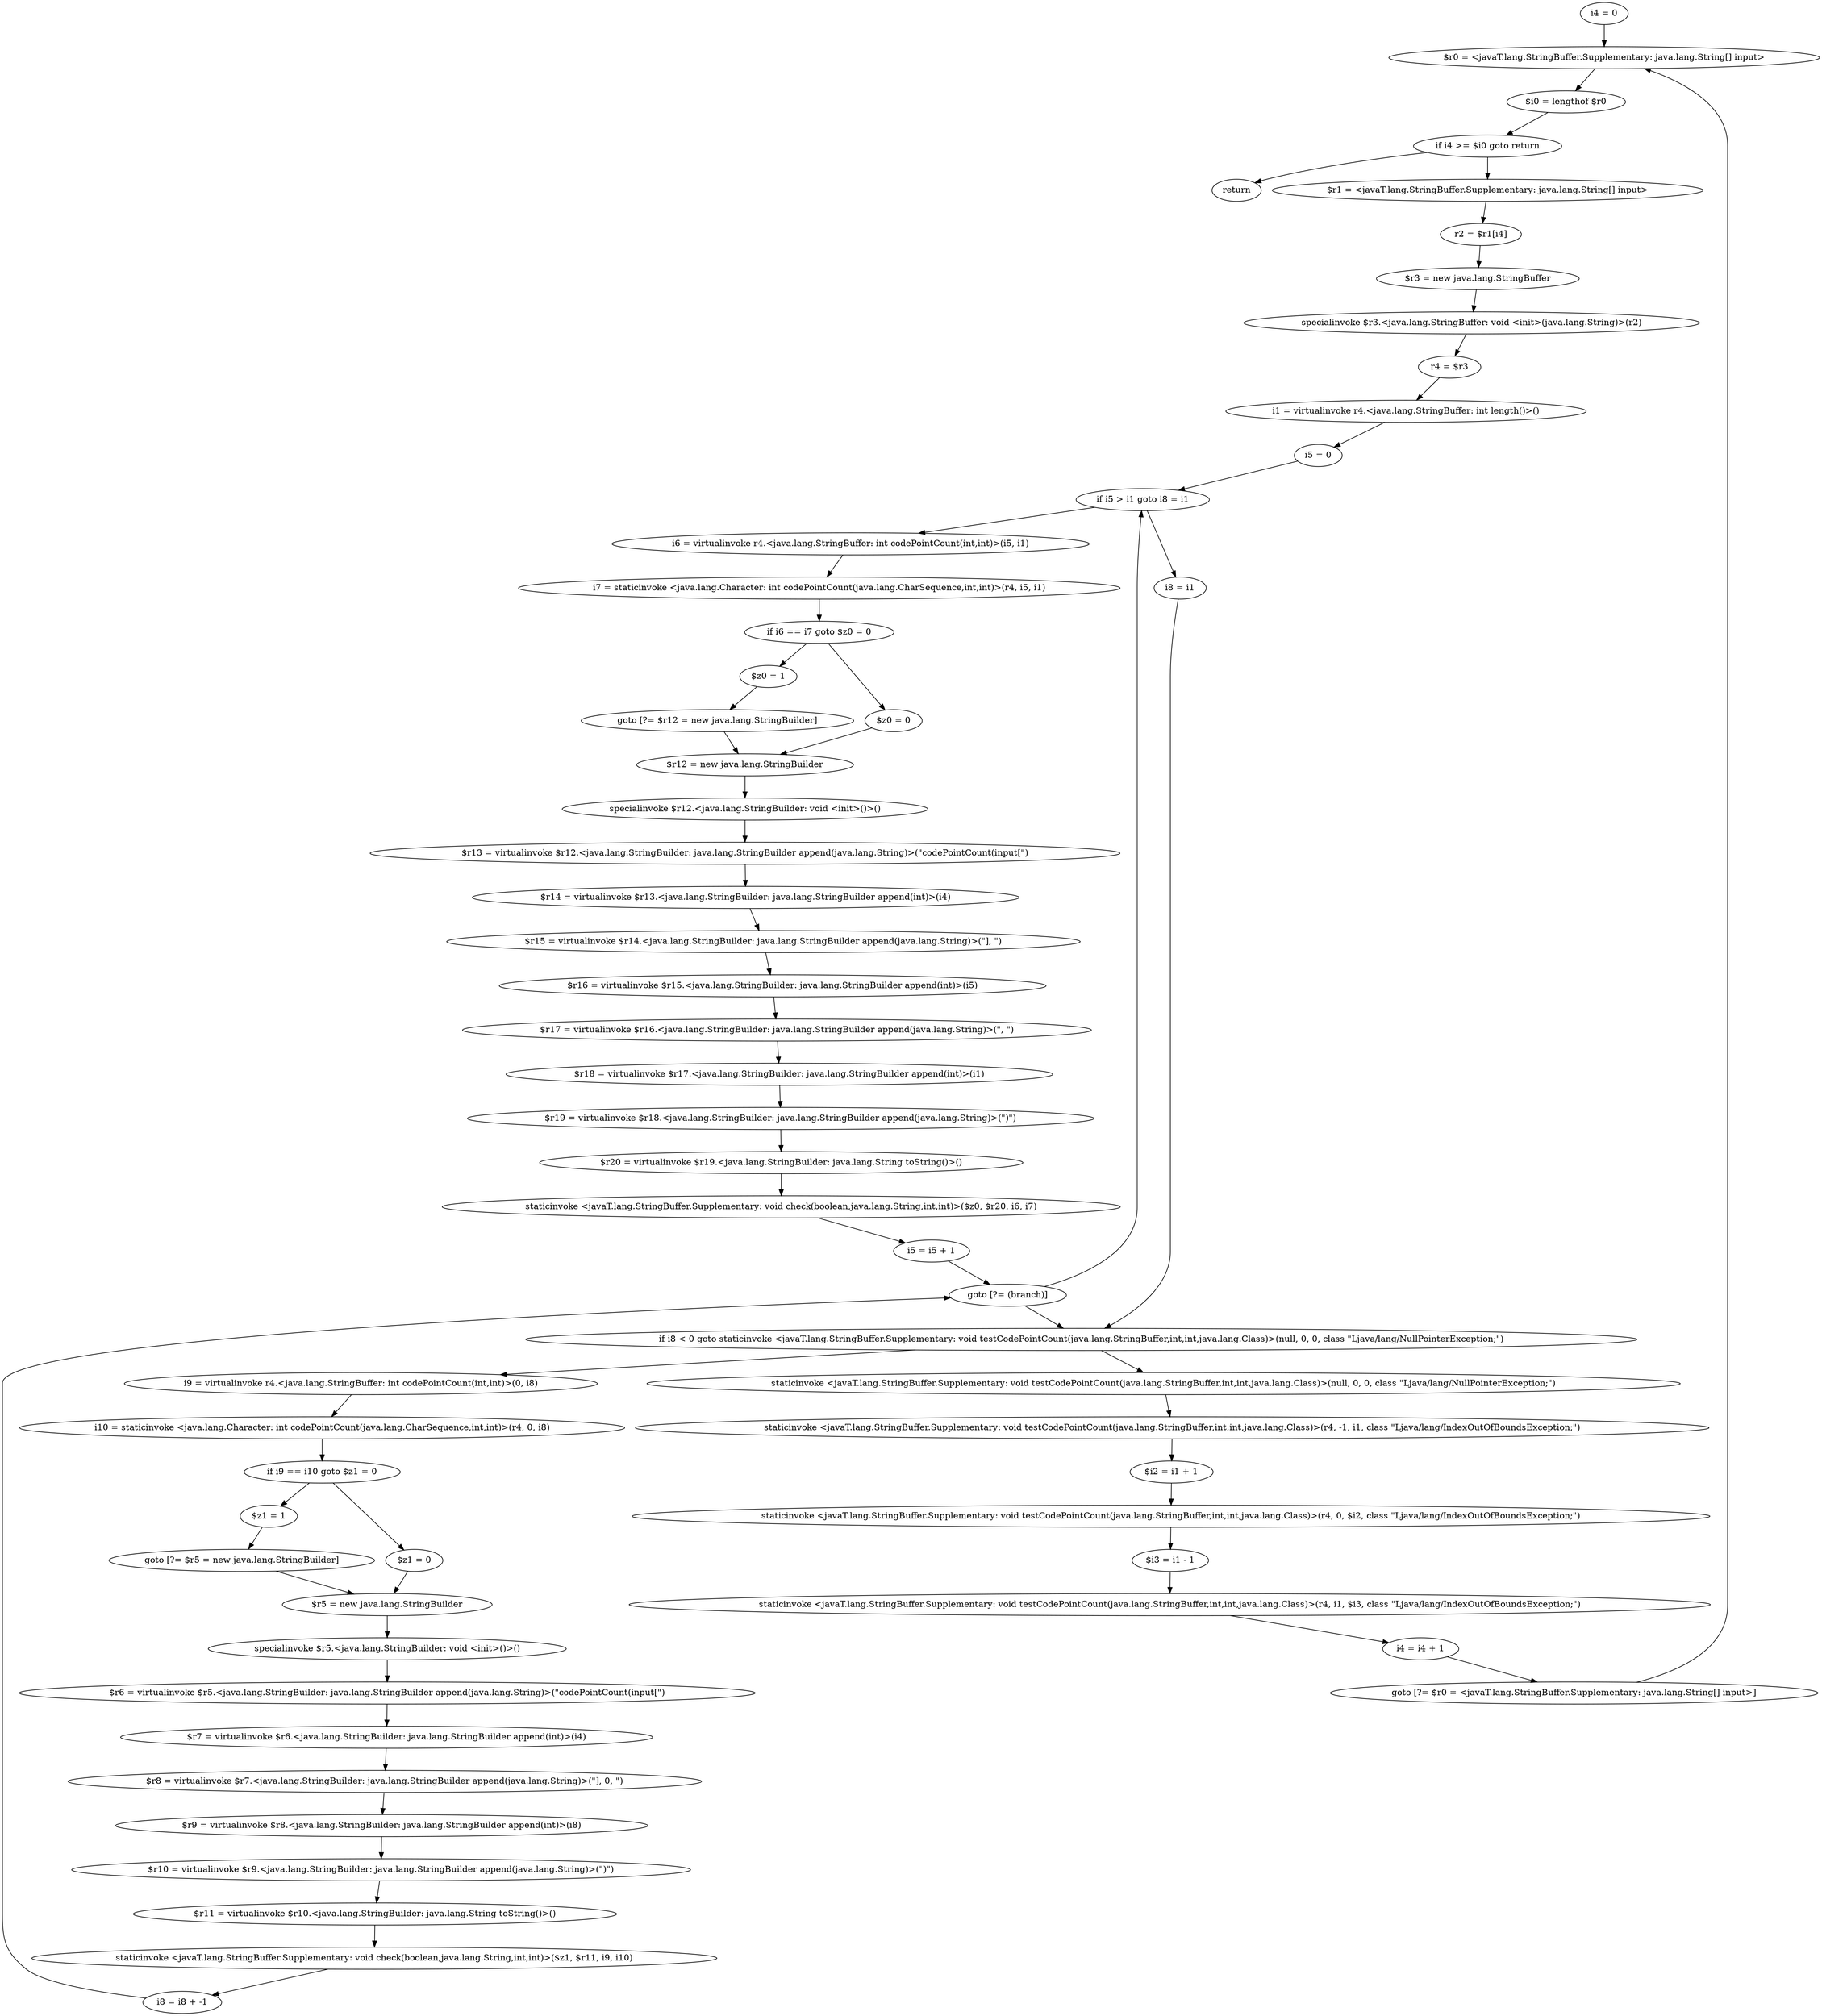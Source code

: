 digraph "unitGraph" {
    "i4 = 0"
    "$r0 = <javaT.lang.StringBuffer.Supplementary: java.lang.String[] input>"
    "$i0 = lengthof $r0"
    "if i4 >= $i0 goto return"
    "$r1 = <javaT.lang.StringBuffer.Supplementary: java.lang.String[] input>"
    "r2 = $r1[i4]"
    "$r3 = new java.lang.StringBuffer"
    "specialinvoke $r3.<java.lang.StringBuffer: void <init>(java.lang.String)>(r2)"
    "r4 = $r3"
    "i1 = virtualinvoke r4.<java.lang.StringBuffer: int length()>()"
    "i5 = 0"
    "if i5 > i1 goto i8 = i1"
    "i6 = virtualinvoke r4.<java.lang.StringBuffer: int codePointCount(int,int)>(i5, i1)"
    "i7 = staticinvoke <java.lang.Character: int codePointCount(java.lang.CharSequence,int,int)>(r4, i5, i1)"
    "if i6 == i7 goto $z0 = 0"
    "$z0 = 1"
    "goto [?= $r12 = new java.lang.StringBuilder]"
    "$z0 = 0"
    "$r12 = new java.lang.StringBuilder"
    "specialinvoke $r12.<java.lang.StringBuilder: void <init>()>()"
    "$r13 = virtualinvoke $r12.<java.lang.StringBuilder: java.lang.StringBuilder append(java.lang.String)>(\"codePointCount(input[\")"
    "$r14 = virtualinvoke $r13.<java.lang.StringBuilder: java.lang.StringBuilder append(int)>(i4)"
    "$r15 = virtualinvoke $r14.<java.lang.StringBuilder: java.lang.StringBuilder append(java.lang.String)>(\"], \")"
    "$r16 = virtualinvoke $r15.<java.lang.StringBuilder: java.lang.StringBuilder append(int)>(i5)"
    "$r17 = virtualinvoke $r16.<java.lang.StringBuilder: java.lang.StringBuilder append(java.lang.String)>(\", \")"
    "$r18 = virtualinvoke $r17.<java.lang.StringBuilder: java.lang.StringBuilder append(int)>(i1)"
    "$r19 = virtualinvoke $r18.<java.lang.StringBuilder: java.lang.StringBuilder append(java.lang.String)>(\")\")"
    "$r20 = virtualinvoke $r19.<java.lang.StringBuilder: java.lang.String toString()>()"
    "staticinvoke <javaT.lang.StringBuffer.Supplementary: void check(boolean,java.lang.String,int,int)>($z0, $r20, i6, i7)"
    "i5 = i5 + 1"
    "goto [?= (branch)]"
    "i8 = i1"
    "if i8 < 0 goto staticinvoke <javaT.lang.StringBuffer.Supplementary: void testCodePointCount(java.lang.StringBuffer,int,int,java.lang.Class)>(null, 0, 0, class \"Ljava/lang/NullPointerException;\")"
    "i9 = virtualinvoke r4.<java.lang.StringBuffer: int codePointCount(int,int)>(0, i8)"
    "i10 = staticinvoke <java.lang.Character: int codePointCount(java.lang.CharSequence,int,int)>(r4, 0, i8)"
    "if i9 == i10 goto $z1 = 0"
    "$z1 = 1"
    "goto [?= $r5 = new java.lang.StringBuilder]"
    "$z1 = 0"
    "$r5 = new java.lang.StringBuilder"
    "specialinvoke $r5.<java.lang.StringBuilder: void <init>()>()"
    "$r6 = virtualinvoke $r5.<java.lang.StringBuilder: java.lang.StringBuilder append(java.lang.String)>(\"codePointCount(input[\")"
    "$r7 = virtualinvoke $r6.<java.lang.StringBuilder: java.lang.StringBuilder append(int)>(i4)"
    "$r8 = virtualinvoke $r7.<java.lang.StringBuilder: java.lang.StringBuilder append(java.lang.String)>(\"], 0, \")"
    "$r9 = virtualinvoke $r8.<java.lang.StringBuilder: java.lang.StringBuilder append(int)>(i8)"
    "$r10 = virtualinvoke $r9.<java.lang.StringBuilder: java.lang.StringBuilder append(java.lang.String)>(\")\")"
    "$r11 = virtualinvoke $r10.<java.lang.StringBuilder: java.lang.String toString()>()"
    "staticinvoke <javaT.lang.StringBuffer.Supplementary: void check(boolean,java.lang.String,int,int)>($z1, $r11, i9, i10)"
    "i8 = i8 + -1"
    "staticinvoke <javaT.lang.StringBuffer.Supplementary: void testCodePointCount(java.lang.StringBuffer,int,int,java.lang.Class)>(null, 0, 0, class \"Ljava/lang/NullPointerException;\")"
    "staticinvoke <javaT.lang.StringBuffer.Supplementary: void testCodePointCount(java.lang.StringBuffer,int,int,java.lang.Class)>(r4, -1, i1, class \"Ljava/lang/IndexOutOfBoundsException;\")"
    "$i2 = i1 + 1"
    "staticinvoke <javaT.lang.StringBuffer.Supplementary: void testCodePointCount(java.lang.StringBuffer,int,int,java.lang.Class)>(r4, 0, $i2, class \"Ljava/lang/IndexOutOfBoundsException;\")"
    "$i3 = i1 - 1"
    "staticinvoke <javaT.lang.StringBuffer.Supplementary: void testCodePointCount(java.lang.StringBuffer,int,int,java.lang.Class)>(r4, i1, $i3, class \"Ljava/lang/IndexOutOfBoundsException;\")"
    "i4 = i4 + 1"
    "goto [?= $r0 = <javaT.lang.StringBuffer.Supplementary: java.lang.String[] input>]"
    "return"
    "i4 = 0"->"$r0 = <javaT.lang.StringBuffer.Supplementary: java.lang.String[] input>";
    "$r0 = <javaT.lang.StringBuffer.Supplementary: java.lang.String[] input>"->"$i0 = lengthof $r0";
    "$i0 = lengthof $r0"->"if i4 >= $i0 goto return";
    "if i4 >= $i0 goto return"->"$r1 = <javaT.lang.StringBuffer.Supplementary: java.lang.String[] input>";
    "if i4 >= $i0 goto return"->"return";
    "$r1 = <javaT.lang.StringBuffer.Supplementary: java.lang.String[] input>"->"r2 = $r1[i4]";
    "r2 = $r1[i4]"->"$r3 = new java.lang.StringBuffer";
    "$r3 = new java.lang.StringBuffer"->"specialinvoke $r3.<java.lang.StringBuffer: void <init>(java.lang.String)>(r2)";
    "specialinvoke $r3.<java.lang.StringBuffer: void <init>(java.lang.String)>(r2)"->"r4 = $r3";
    "r4 = $r3"->"i1 = virtualinvoke r4.<java.lang.StringBuffer: int length()>()";
    "i1 = virtualinvoke r4.<java.lang.StringBuffer: int length()>()"->"i5 = 0";
    "i5 = 0"->"if i5 > i1 goto i8 = i1";
    "if i5 > i1 goto i8 = i1"->"i6 = virtualinvoke r4.<java.lang.StringBuffer: int codePointCount(int,int)>(i5, i1)";
    "if i5 > i1 goto i8 = i1"->"i8 = i1";
    "i6 = virtualinvoke r4.<java.lang.StringBuffer: int codePointCount(int,int)>(i5, i1)"->"i7 = staticinvoke <java.lang.Character: int codePointCount(java.lang.CharSequence,int,int)>(r4, i5, i1)";
    "i7 = staticinvoke <java.lang.Character: int codePointCount(java.lang.CharSequence,int,int)>(r4, i5, i1)"->"if i6 == i7 goto $z0 = 0";
    "if i6 == i7 goto $z0 = 0"->"$z0 = 1";
    "if i6 == i7 goto $z0 = 0"->"$z0 = 0";
    "$z0 = 1"->"goto [?= $r12 = new java.lang.StringBuilder]";
    "goto [?= $r12 = new java.lang.StringBuilder]"->"$r12 = new java.lang.StringBuilder";
    "$z0 = 0"->"$r12 = new java.lang.StringBuilder";
    "$r12 = new java.lang.StringBuilder"->"specialinvoke $r12.<java.lang.StringBuilder: void <init>()>()";
    "specialinvoke $r12.<java.lang.StringBuilder: void <init>()>()"->"$r13 = virtualinvoke $r12.<java.lang.StringBuilder: java.lang.StringBuilder append(java.lang.String)>(\"codePointCount(input[\")";
    "$r13 = virtualinvoke $r12.<java.lang.StringBuilder: java.lang.StringBuilder append(java.lang.String)>(\"codePointCount(input[\")"->"$r14 = virtualinvoke $r13.<java.lang.StringBuilder: java.lang.StringBuilder append(int)>(i4)";
    "$r14 = virtualinvoke $r13.<java.lang.StringBuilder: java.lang.StringBuilder append(int)>(i4)"->"$r15 = virtualinvoke $r14.<java.lang.StringBuilder: java.lang.StringBuilder append(java.lang.String)>(\"], \")";
    "$r15 = virtualinvoke $r14.<java.lang.StringBuilder: java.lang.StringBuilder append(java.lang.String)>(\"], \")"->"$r16 = virtualinvoke $r15.<java.lang.StringBuilder: java.lang.StringBuilder append(int)>(i5)";
    "$r16 = virtualinvoke $r15.<java.lang.StringBuilder: java.lang.StringBuilder append(int)>(i5)"->"$r17 = virtualinvoke $r16.<java.lang.StringBuilder: java.lang.StringBuilder append(java.lang.String)>(\", \")";
    "$r17 = virtualinvoke $r16.<java.lang.StringBuilder: java.lang.StringBuilder append(java.lang.String)>(\", \")"->"$r18 = virtualinvoke $r17.<java.lang.StringBuilder: java.lang.StringBuilder append(int)>(i1)";
    "$r18 = virtualinvoke $r17.<java.lang.StringBuilder: java.lang.StringBuilder append(int)>(i1)"->"$r19 = virtualinvoke $r18.<java.lang.StringBuilder: java.lang.StringBuilder append(java.lang.String)>(\")\")";
    "$r19 = virtualinvoke $r18.<java.lang.StringBuilder: java.lang.StringBuilder append(java.lang.String)>(\")\")"->"$r20 = virtualinvoke $r19.<java.lang.StringBuilder: java.lang.String toString()>()";
    "$r20 = virtualinvoke $r19.<java.lang.StringBuilder: java.lang.String toString()>()"->"staticinvoke <javaT.lang.StringBuffer.Supplementary: void check(boolean,java.lang.String,int,int)>($z0, $r20, i6, i7)";
    "staticinvoke <javaT.lang.StringBuffer.Supplementary: void check(boolean,java.lang.String,int,int)>($z0, $r20, i6, i7)"->"i5 = i5 + 1";
    "i5 = i5 + 1"->"goto [?= (branch)]";
    "goto [?= (branch)]"->"if i5 > i1 goto i8 = i1";
    "i8 = i1"->"if i8 < 0 goto staticinvoke <javaT.lang.StringBuffer.Supplementary: void testCodePointCount(java.lang.StringBuffer,int,int,java.lang.Class)>(null, 0, 0, class \"Ljava/lang/NullPointerException;\")";
    "if i8 < 0 goto staticinvoke <javaT.lang.StringBuffer.Supplementary: void testCodePointCount(java.lang.StringBuffer,int,int,java.lang.Class)>(null, 0, 0, class \"Ljava/lang/NullPointerException;\")"->"i9 = virtualinvoke r4.<java.lang.StringBuffer: int codePointCount(int,int)>(0, i8)";
    "if i8 < 0 goto staticinvoke <javaT.lang.StringBuffer.Supplementary: void testCodePointCount(java.lang.StringBuffer,int,int,java.lang.Class)>(null, 0, 0, class \"Ljava/lang/NullPointerException;\")"->"staticinvoke <javaT.lang.StringBuffer.Supplementary: void testCodePointCount(java.lang.StringBuffer,int,int,java.lang.Class)>(null, 0, 0, class \"Ljava/lang/NullPointerException;\")";
    "i9 = virtualinvoke r4.<java.lang.StringBuffer: int codePointCount(int,int)>(0, i8)"->"i10 = staticinvoke <java.lang.Character: int codePointCount(java.lang.CharSequence,int,int)>(r4, 0, i8)";
    "i10 = staticinvoke <java.lang.Character: int codePointCount(java.lang.CharSequence,int,int)>(r4, 0, i8)"->"if i9 == i10 goto $z1 = 0";
    "if i9 == i10 goto $z1 = 0"->"$z1 = 1";
    "if i9 == i10 goto $z1 = 0"->"$z1 = 0";
    "$z1 = 1"->"goto [?= $r5 = new java.lang.StringBuilder]";
    "goto [?= $r5 = new java.lang.StringBuilder]"->"$r5 = new java.lang.StringBuilder";
    "$z1 = 0"->"$r5 = new java.lang.StringBuilder";
    "$r5 = new java.lang.StringBuilder"->"specialinvoke $r5.<java.lang.StringBuilder: void <init>()>()";
    "specialinvoke $r5.<java.lang.StringBuilder: void <init>()>()"->"$r6 = virtualinvoke $r5.<java.lang.StringBuilder: java.lang.StringBuilder append(java.lang.String)>(\"codePointCount(input[\")";
    "$r6 = virtualinvoke $r5.<java.lang.StringBuilder: java.lang.StringBuilder append(java.lang.String)>(\"codePointCount(input[\")"->"$r7 = virtualinvoke $r6.<java.lang.StringBuilder: java.lang.StringBuilder append(int)>(i4)";
    "$r7 = virtualinvoke $r6.<java.lang.StringBuilder: java.lang.StringBuilder append(int)>(i4)"->"$r8 = virtualinvoke $r7.<java.lang.StringBuilder: java.lang.StringBuilder append(java.lang.String)>(\"], 0, \")";
    "$r8 = virtualinvoke $r7.<java.lang.StringBuilder: java.lang.StringBuilder append(java.lang.String)>(\"], 0, \")"->"$r9 = virtualinvoke $r8.<java.lang.StringBuilder: java.lang.StringBuilder append(int)>(i8)";
    "$r9 = virtualinvoke $r8.<java.lang.StringBuilder: java.lang.StringBuilder append(int)>(i8)"->"$r10 = virtualinvoke $r9.<java.lang.StringBuilder: java.lang.StringBuilder append(java.lang.String)>(\")\")";
    "$r10 = virtualinvoke $r9.<java.lang.StringBuilder: java.lang.StringBuilder append(java.lang.String)>(\")\")"->"$r11 = virtualinvoke $r10.<java.lang.StringBuilder: java.lang.String toString()>()";
    "$r11 = virtualinvoke $r10.<java.lang.StringBuilder: java.lang.String toString()>()"->"staticinvoke <javaT.lang.StringBuffer.Supplementary: void check(boolean,java.lang.String,int,int)>($z1, $r11, i9, i10)";
    "staticinvoke <javaT.lang.StringBuffer.Supplementary: void check(boolean,java.lang.String,int,int)>($z1, $r11, i9, i10)"->"i8 = i8 + -1";
    "i8 = i8 + -1"->"goto [?= (branch)]";
    "goto [?= (branch)]"->"if i8 < 0 goto staticinvoke <javaT.lang.StringBuffer.Supplementary: void testCodePointCount(java.lang.StringBuffer,int,int,java.lang.Class)>(null, 0, 0, class \"Ljava/lang/NullPointerException;\")";
    "staticinvoke <javaT.lang.StringBuffer.Supplementary: void testCodePointCount(java.lang.StringBuffer,int,int,java.lang.Class)>(null, 0, 0, class \"Ljava/lang/NullPointerException;\")"->"staticinvoke <javaT.lang.StringBuffer.Supplementary: void testCodePointCount(java.lang.StringBuffer,int,int,java.lang.Class)>(r4, -1, i1, class \"Ljava/lang/IndexOutOfBoundsException;\")";
    "staticinvoke <javaT.lang.StringBuffer.Supplementary: void testCodePointCount(java.lang.StringBuffer,int,int,java.lang.Class)>(r4, -1, i1, class \"Ljava/lang/IndexOutOfBoundsException;\")"->"$i2 = i1 + 1";
    "$i2 = i1 + 1"->"staticinvoke <javaT.lang.StringBuffer.Supplementary: void testCodePointCount(java.lang.StringBuffer,int,int,java.lang.Class)>(r4, 0, $i2, class \"Ljava/lang/IndexOutOfBoundsException;\")";
    "staticinvoke <javaT.lang.StringBuffer.Supplementary: void testCodePointCount(java.lang.StringBuffer,int,int,java.lang.Class)>(r4, 0, $i2, class \"Ljava/lang/IndexOutOfBoundsException;\")"->"$i3 = i1 - 1";
    "$i3 = i1 - 1"->"staticinvoke <javaT.lang.StringBuffer.Supplementary: void testCodePointCount(java.lang.StringBuffer,int,int,java.lang.Class)>(r4, i1, $i3, class \"Ljava/lang/IndexOutOfBoundsException;\")";
    "staticinvoke <javaT.lang.StringBuffer.Supplementary: void testCodePointCount(java.lang.StringBuffer,int,int,java.lang.Class)>(r4, i1, $i3, class \"Ljava/lang/IndexOutOfBoundsException;\")"->"i4 = i4 + 1";
    "i4 = i4 + 1"->"goto [?= $r0 = <javaT.lang.StringBuffer.Supplementary: java.lang.String[] input>]";
    "goto [?= $r0 = <javaT.lang.StringBuffer.Supplementary: java.lang.String[] input>]"->"$r0 = <javaT.lang.StringBuffer.Supplementary: java.lang.String[] input>";
}
